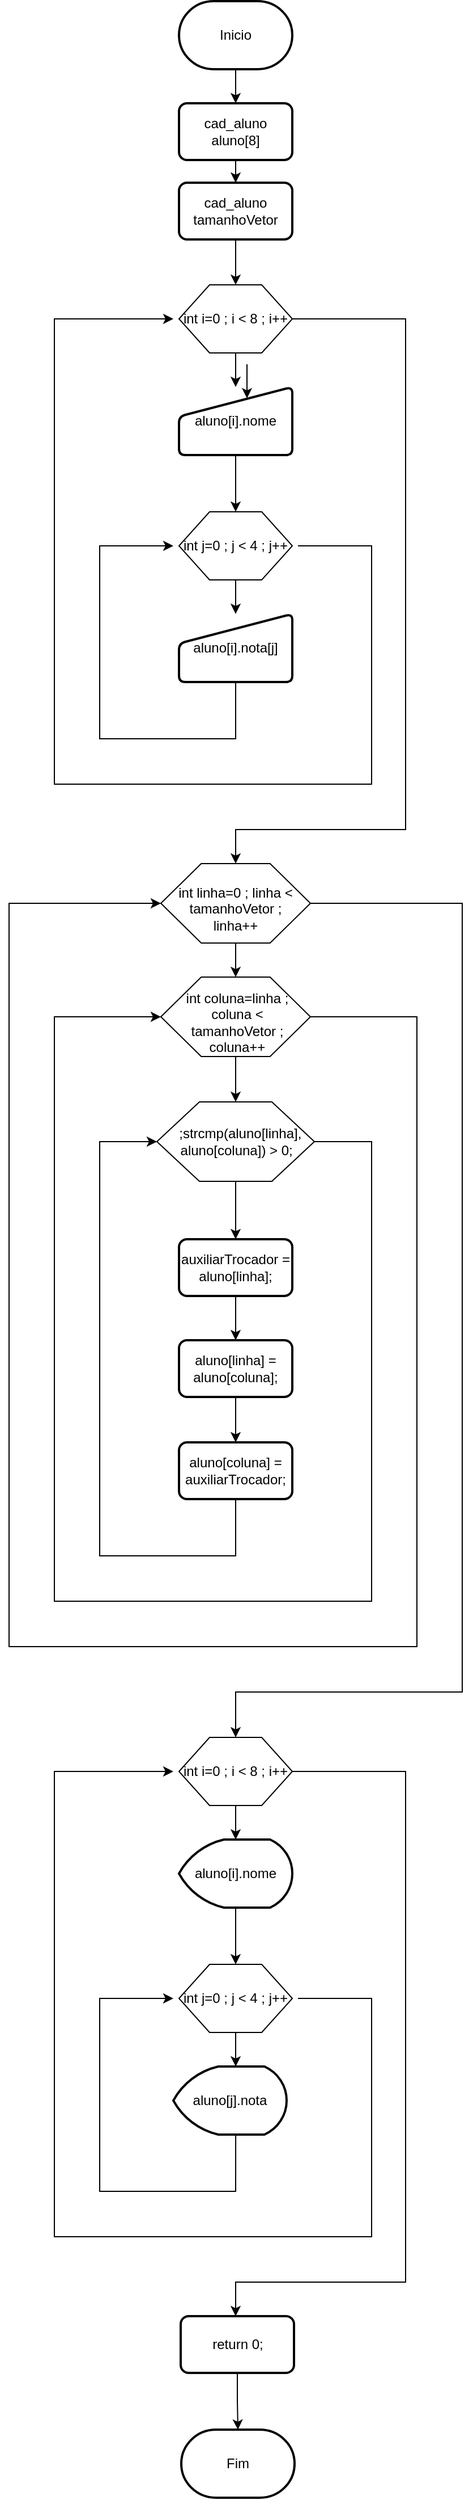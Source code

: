 <mxfile version="21.3.7" type="device">
  <diagram name="Página-1" id="3nsLULByxWEo2vLuav4Y">
    <mxGraphModel dx="558" dy="2150" grid="1" gridSize="10" guides="1" tooltips="1" connect="1" arrows="1" fold="1" page="1" pageScale="1" pageWidth="827" pageHeight="1169" math="0" shadow="0">
      <root>
        <mxCell id="0" />
        <mxCell id="1" parent="0" />
        <mxCell id="IRPDi7WToCUUhQJvq4Na-30" style="edgeStyle=orthogonalEdgeStyle;rounded=0;orthogonalLoop=1;jettySize=auto;html=1;entryX=0.5;entryY=0;entryDx=0;entryDy=0;" edge="1" parent="1" source="IRPDi7WToCUUhQJvq4Na-1" target="IRPDi7WToCUUhQJvq4Na-28">
          <mxGeometry relative="1" as="geometry" />
        </mxCell>
        <mxCell id="IRPDi7WToCUUhQJvq4Na-1" value="Inicio" style="strokeWidth=2;html=1;shape=mxgraph.flowchart.terminator;whiteSpace=wrap;" vertex="1" parent="1">
          <mxGeometry x="350" y="-90" width="100" height="60" as="geometry" />
        </mxCell>
        <mxCell id="IRPDi7WToCUUhQJvq4Na-9" style="edgeStyle=orthogonalEdgeStyle;rounded=0;orthogonalLoop=1;jettySize=auto;html=1;" edge="1" parent="1" source="IRPDi7WToCUUhQJvq4Na-3" target="IRPDi7WToCUUhQJvq4Na-8">
          <mxGeometry relative="1" as="geometry" />
        </mxCell>
        <mxCell id="IRPDi7WToCUUhQJvq4Na-17" style="edgeStyle=orthogonalEdgeStyle;rounded=0;orthogonalLoop=1;jettySize=auto;html=1;" edge="1" parent="1" source="IRPDi7WToCUUhQJvq4Na-3" target="IRPDi7WToCUUhQJvq4Na-19">
          <mxGeometry relative="1" as="geometry">
            <mxPoint x="400" y="680" as="targetPoint" />
            <Array as="points">
              <mxPoint x="550" y="190" />
              <mxPoint x="550" y="640" />
              <mxPoint x="400" y="640" />
            </Array>
          </mxGeometry>
        </mxCell>
        <mxCell id="IRPDi7WToCUUhQJvq4Na-3" value="" style="verticalLabelPosition=bottom;verticalAlign=top;html=1;shape=hexagon;perimeter=hexagonPerimeter2;arcSize=6;size=0.27;" vertex="1" parent="1">
          <mxGeometry x="350" y="160" width="100" height="60" as="geometry" />
        </mxCell>
        <mxCell id="IRPDi7WToCUUhQJvq4Na-5" value="int i=0 ; i &amp;lt; 8 ; i++" style="text;html=1;strokeColor=none;fillColor=none;align=center;verticalAlign=middle;whiteSpace=wrap;rounded=0;" vertex="1" parent="1">
          <mxGeometry x="345" y="175" width="110" height="30" as="geometry" />
        </mxCell>
        <mxCell id="IRPDi7WToCUUhQJvq4Na-14" style="edgeStyle=orthogonalEdgeStyle;rounded=0;orthogonalLoop=1;jettySize=auto;html=1;" edge="1" parent="1" source="IRPDi7WToCUUhQJvq4Na-8" target="IRPDi7WToCUUhQJvq4Na-11">
          <mxGeometry relative="1" as="geometry" />
        </mxCell>
        <mxCell id="IRPDi7WToCUUhQJvq4Na-8" value="aluno[i].nome" style="html=1;strokeWidth=2;shape=manualInput;whiteSpace=wrap;rounded=1;size=26;arcSize=11;" vertex="1" parent="1">
          <mxGeometry x="350" y="250" width="100" height="60" as="geometry" />
        </mxCell>
        <mxCell id="IRPDi7WToCUUhQJvq4Na-10" style="edgeStyle=orthogonalEdgeStyle;rounded=0;orthogonalLoop=1;jettySize=auto;html=1;" edge="1" source="IRPDi7WToCUUhQJvq4Na-11" target="IRPDi7WToCUUhQJvq4Na-13" parent="1">
          <mxGeometry relative="1" as="geometry" />
        </mxCell>
        <mxCell id="IRPDi7WToCUUhQJvq4Na-11" value="" style="verticalLabelPosition=bottom;verticalAlign=top;html=1;shape=hexagon;perimeter=hexagonPerimeter2;arcSize=6;size=0.27;" vertex="1" parent="1">
          <mxGeometry x="350" y="360" width="100" height="60" as="geometry" />
        </mxCell>
        <mxCell id="IRPDi7WToCUUhQJvq4Na-16" style="edgeStyle=orthogonalEdgeStyle;rounded=0;orthogonalLoop=1;jettySize=auto;html=1;entryX=0;entryY=0.5;entryDx=0;entryDy=0;" edge="1" parent="1" source="IRPDi7WToCUUhQJvq4Na-12" target="IRPDi7WToCUUhQJvq4Na-5">
          <mxGeometry relative="1" as="geometry">
            <Array as="points">
              <mxPoint x="520" y="390" />
              <mxPoint x="520" y="600" />
              <mxPoint x="240" y="600" />
              <mxPoint x="240" y="190" />
            </Array>
          </mxGeometry>
        </mxCell>
        <mxCell id="IRPDi7WToCUUhQJvq4Na-12" value="int j=0 ; j &amp;lt; 4 ; j++" style="text;html=1;strokeColor=none;fillColor=none;align=center;verticalAlign=middle;whiteSpace=wrap;rounded=0;" vertex="1" parent="1">
          <mxGeometry x="345" y="375" width="110" height="30" as="geometry" />
        </mxCell>
        <mxCell id="IRPDi7WToCUUhQJvq4Na-15" style="edgeStyle=orthogonalEdgeStyle;rounded=0;orthogonalLoop=1;jettySize=auto;html=1;" edge="1" parent="1" source="IRPDi7WToCUUhQJvq4Na-13" target="IRPDi7WToCUUhQJvq4Na-12">
          <mxGeometry relative="1" as="geometry">
            <Array as="points">
              <mxPoint x="400" y="560" />
              <mxPoint x="280" y="560" />
              <mxPoint x="280" y="390" />
            </Array>
          </mxGeometry>
        </mxCell>
        <mxCell id="IRPDi7WToCUUhQJvq4Na-13" value="aluno[i].nota[j]" style="html=1;strokeWidth=2;shape=manualInput;whiteSpace=wrap;rounded=1;size=26;arcSize=11;" vertex="1" parent="1">
          <mxGeometry x="350" y="450" width="100" height="60" as="geometry" />
        </mxCell>
        <mxCell id="IRPDi7WToCUUhQJvq4Na-26" style="edgeStyle=orthogonalEdgeStyle;rounded=0;orthogonalLoop=1;jettySize=auto;html=1;entryX=0.5;entryY=0;entryDx=0;entryDy=0;" edge="1" parent="1" source="IRPDi7WToCUUhQJvq4Na-19" target="IRPDi7WToCUUhQJvq4Na-23">
          <mxGeometry relative="1" as="geometry" />
        </mxCell>
        <mxCell id="IRPDi7WToCUUhQJvq4Na-46" style="edgeStyle=orthogonalEdgeStyle;rounded=0;orthogonalLoop=1;jettySize=auto;html=1;entryX=0.5;entryY=0;entryDx=0;entryDy=0;" edge="1" parent="1" source="IRPDi7WToCUUhQJvq4Na-19" target="IRPDi7WToCUUhQJvq4Na-59">
          <mxGeometry relative="1" as="geometry">
            <mxPoint x="401" y="1440" as="targetPoint" />
            <Array as="points">
              <mxPoint x="600" y="705" />
              <mxPoint x="600" y="1400" />
              <mxPoint x="400" y="1400" />
            </Array>
          </mxGeometry>
        </mxCell>
        <mxCell id="IRPDi7WToCUUhQJvq4Na-19" value="" style="verticalLabelPosition=bottom;verticalAlign=top;html=1;shape=hexagon;perimeter=hexagonPerimeter2;arcSize=6;size=0.27;" vertex="1" parent="1">
          <mxGeometry x="334" y="670" width="132" height="70" as="geometry" />
        </mxCell>
        <mxCell id="IRPDi7WToCUUhQJvq4Na-20" value="int linha=0 ; linha &amp;lt; tamanhoVetor ; linha++" style="text;html=1;strokeColor=none;fillColor=none;align=center;verticalAlign=middle;whiteSpace=wrap;rounded=0;" vertex="1" parent="1">
          <mxGeometry x="345" y="695" width="110" height="30" as="geometry" />
        </mxCell>
        <mxCell id="IRPDi7WToCUUhQJvq4Na-35" style="edgeStyle=orthogonalEdgeStyle;rounded=0;orthogonalLoop=1;jettySize=auto;html=1;" edge="1" parent="1" source="IRPDi7WToCUUhQJvq4Na-23" target="IRPDi7WToCUUhQJvq4Na-33">
          <mxGeometry relative="1" as="geometry" />
        </mxCell>
        <mxCell id="IRPDi7WToCUUhQJvq4Na-45" style="edgeStyle=orthogonalEdgeStyle;rounded=0;orthogonalLoop=1;jettySize=auto;html=1;entryX=0;entryY=0.5;entryDx=0;entryDy=0;" edge="1" parent="1" source="IRPDi7WToCUUhQJvq4Na-23" target="IRPDi7WToCUUhQJvq4Na-19">
          <mxGeometry relative="1" as="geometry">
            <Array as="points">
              <mxPoint x="560" y="805" />
              <mxPoint x="560" y="1360" />
              <mxPoint x="200" y="1360" />
              <mxPoint x="200" y="705" />
            </Array>
          </mxGeometry>
        </mxCell>
        <mxCell id="IRPDi7WToCUUhQJvq4Na-23" value="" style="verticalLabelPosition=bottom;verticalAlign=top;html=1;shape=hexagon;perimeter=hexagonPerimeter2;arcSize=6;size=0.27;" vertex="1" parent="1">
          <mxGeometry x="334" y="770" width="132" height="70" as="geometry" />
        </mxCell>
        <mxCell id="IRPDi7WToCUUhQJvq4Na-24" value="int coluna=linha ; coluna &amp;lt; tamanhoVetor&amp;nbsp;; coluna++" style="text;html=1;strokeColor=none;fillColor=none;align=center;verticalAlign=middle;whiteSpace=wrap;rounded=0;" vertex="1" parent="1">
          <mxGeometry x="344" y="795" width="115" height="30" as="geometry" />
        </mxCell>
        <mxCell id="IRPDi7WToCUUhQJvq4Na-32" style="edgeStyle=orthogonalEdgeStyle;rounded=0;orthogonalLoop=1;jettySize=auto;html=1;" edge="1" parent="1" source="IRPDi7WToCUUhQJvq4Na-27" target="IRPDi7WToCUUhQJvq4Na-3">
          <mxGeometry relative="1" as="geometry" />
        </mxCell>
        <mxCell id="IRPDi7WToCUUhQJvq4Na-27" value="cad_aluno tamanhoVetor" style="rounded=1;whiteSpace=wrap;html=1;absoluteArcSize=1;arcSize=14;strokeWidth=2;" vertex="1" parent="1">
          <mxGeometry x="350" y="70" width="100" height="50" as="geometry" />
        </mxCell>
        <mxCell id="IRPDi7WToCUUhQJvq4Na-29" style="edgeStyle=orthogonalEdgeStyle;rounded=0;orthogonalLoop=1;jettySize=auto;html=1;entryX=0.5;entryY=0;entryDx=0;entryDy=0;" edge="1" parent="1" source="IRPDi7WToCUUhQJvq4Na-28" target="IRPDi7WToCUUhQJvq4Na-27">
          <mxGeometry relative="1" as="geometry" />
        </mxCell>
        <mxCell id="IRPDi7WToCUUhQJvq4Na-28" value="cad_aluno aluno[8]" style="rounded=1;whiteSpace=wrap;html=1;absoluteArcSize=1;arcSize=14;strokeWidth=2;" vertex="1" parent="1">
          <mxGeometry x="350" width="100" height="50" as="geometry" />
        </mxCell>
        <mxCell id="IRPDi7WToCUUhQJvq4Na-37" style="edgeStyle=orthogonalEdgeStyle;rounded=0;orthogonalLoop=1;jettySize=auto;html=1;" edge="1" parent="1" source="IRPDi7WToCUUhQJvq4Na-33" target="IRPDi7WToCUUhQJvq4Na-36">
          <mxGeometry relative="1" as="geometry" />
        </mxCell>
        <mxCell id="IRPDi7WToCUUhQJvq4Na-44" style="edgeStyle=orthogonalEdgeStyle;rounded=0;orthogonalLoop=1;jettySize=auto;html=1;entryX=0;entryY=0.5;entryDx=0;entryDy=0;" edge="1" parent="1" source="IRPDi7WToCUUhQJvq4Na-33" target="IRPDi7WToCUUhQJvq4Na-23">
          <mxGeometry relative="1" as="geometry">
            <Array as="points">
              <mxPoint x="520" y="915" />
              <mxPoint x="520" y="1320" />
              <mxPoint x="240" y="1320" />
              <mxPoint x="240" y="805" />
            </Array>
          </mxGeometry>
        </mxCell>
        <mxCell id="IRPDi7WToCUUhQJvq4Na-33" value="" style="verticalLabelPosition=bottom;verticalAlign=top;html=1;shape=hexagon;perimeter=hexagonPerimeter2;arcSize=6;size=0.27;" vertex="1" parent="1">
          <mxGeometry x="330.5" y="880" width="139" height="70" as="geometry" />
        </mxCell>
        <mxCell id="IRPDi7WToCUUhQJvq4Na-34" value="&amp;nbsp;;strcmp(aluno[linha], aluno[coluna]) &amp;gt; 0;&amp;nbsp;" style="text;html=1;strokeColor=none;fillColor=none;align=center;verticalAlign=middle;whiteSpace=wrap;rounded=0;" vertex="1" parent="1">
          <mxGeometry x="344.5" y="900" width="115" height="30" as="geometry" />
        </mxCell>
        <mxCell id="IRPDi7WToCUUhQJvq4Na-39" value="" style="edgeStyle=orthogonalEdgeStyle;rounded=0;orthogonalLoop=1;jettySize=auto;html=1;" edge="1" parent="1" source="IRPDi7WToCUUhQJvq4Na-36" target="IRPDi7WToCUUhQJvq4Na-38">
          <mxGeometry relative="1" as="geometry" />
        </mxCell>
        <mxCell id="IRPDi7WToCUUhQJvq4Na-36" value="auxiliarTrocador = aluno[linha];" style="rounded=1;whiteSpace=wrap;html=1;absoluteArcSize=1;arcSize=14;strokeWidth=2;" vertex="1" parent="1">
          <mxGeometry x="350" y="1001" width="100" height="50" as="geometry" />
        </mxCell>
        <mxCell id="IRPDi7WToCUUhQJvq4Na-41" value="" style="edgeStyle=orthogonalEdgeStyle;rounded=0;orthogonalLoop=1;jettySize=auto;html=1;" edge="1" parent="1" source="IRPDi7WToCUUhQJvq4Na-38" target="IRPDi7WToCUUhQJvq4Na-40">
          <mxGeometry relative="1" as="geometry" />
        </mxCell>
        <mxCell id="IRPDi7WToCUUhQJvq4Na-38" value="aluno[linha] = aluno[coluna];" style="rounded=1;whiteSpace=wrap;html=1;absoluteArcSize=1;arcSize=14;strokeWidth=2;" vertex="1" parent="1">
          <mxGeometry x="350" y="1090" width="100" height="50" as="geometry" />
        </mxCell>
        <mxCell id="IRPDi7WToCUUhQJvq4Na-42" style="edgeStyle=orthogonalEdgeStyle;rounded=0;orthogonalLoop=1;jettySize=auto;html=1;entryX=0;entryY=0.5;entryDx=0;entryDy=0;" edge="1" parent="1" source="IRPDi7WToCUUhQJvq4Na-40" target="IRPDi7WToCUUhQJvq4Na-33">
          <mxGeometry relative="1" as="geometry">
            <Array as="points">
              <mxPoint x="400" y="1280" />
              <mxPoint x="280" y="1280" />
              <mxPoint x="280" y="915" />
            </Array>
          </mxGeometry>
        </mxCell>
        <mxCell id="IRPDi7WToCUUhQJvq4Na-40" value="aluno[coluna] = auxiliarTrocador;" style="rounded=1;whiteSpace=wrap;html=1;absoluteArcSize=1;arcSize=14;strokeWidth=2;" vertex="1" parent="1">
          <mxGeometry x="350" y="1180" width="100" height="50" as="geometry" />
        </mxCell>
        <mxCell id="IRPDi7WToCUUhQJvq4Na-47" style="edgeStyle=orthogonalEdgeStyle;rounded=0;orthogonalLoop=1;jettySize=auto;html=1;" edge="1" parent="1">
          <mxGeometry relative="1" as="geometry">
            <mxPoint x="410" y="230" as="sourcePoint" />
            <mxPoint x="410" y="260" as="targetPoint" />
          </mxGeometry>
        </mxCell>
        <mxCell id="IRPDi7WToCUUhQJvq4Na-58" style="edgeStyle=orthogonalEdgeStyle;rounded=0;orthogonalLoop=1;jettySize=auto;html=1;" edge="1" source="IRPDi7WToCUUhQJvq4Na-59" parent="1">
          <mxGeometry relative="1" as="geometry">
            <mxPoint x="400" y="1950" as="targetPoint" />
            <Array as="points">
              <mxPoint x="550" y="1470" />
              <mxPoint x="550" y="1920" />
              <mxPoint x="400" y="1920" />
            </Array>
          </mxGeometry>
        </mxCell>
        <mxCell id="IRPDi7WToCUUhQJvq4Na-71" style="edgeStyle=orthogonalEdgeStyle;rounded=0;orthogonalLoop=1;jettySize=auto;html=1;entryX=0.5;entryY=0;entryDx=0;entryDy=0;entryPerimeter=0;" edge="1" parent="1" source="IRPDi7WToCUUhQJvq4Na-59" target="IRPDi7WToCUUhQJvq4Na-70">
          <mxGeometry relative="1" as="geometry" />
        </mxCell>
        <mxCell id="IRPDi7WToCUUhQJvq4Na-59" value="" style="verticalLabelPosition=bottom;verticalAlign=top;html=1;shape=hexagon;perimeter=hexagonPerimeter2;arcSize=6;size=0.27;" vertex="1" parent="1">
          <mxGeometry x="350" y="1440" width="100" height="60" as="geometry" />
        </mxCell>
        <mxCell id="IRPDi7WToCUUhQJvq4Na-60" value="int i=0 ; i &amp;lt; 8 ; i++" style="text;html=1;strokeColor=none;fillColor=none;align=center;verticalAlign=middle;whiteSpace=wrap;rounded=0;" vertex="1" parent="1">
          <mxGeometry x="345" y="1455" width="110" height="30" as="geometry" />
        </mxCell>
        <mxCell id="IRPDi7WToCUUhQJvq4Na-63" style="edgeStyle=orthogonalEdgeStyle;rounded=0;orthogonalLoop=1;jettySize=auto;html=1;" edge="1" source="IRPDi7WToCUUhQJvq4Na-64" parent="1">
          <mxGeometry relative="1" as="geometry">
            <mxPoint x="400.048" y="1730" as="targetPoint" />
          </mxGeometry>
        </mxCell>
        <mxCell id="IRPDi7WToCUUhQJvq4Na-64" value="" style="verticalLabelPosition=bottom;verticalAlign=top;html=1;shape=hexagon;perimeter=hexagonPerimeter2;arcSize=6;size=0.27;" vertex="1" parent="1">
          <mxGeometry x="350" y="1640" width="100" height="60" as="geometry" />
        </mxCell>
        <mxCell id="IRPDi7WToCUUhQJvq4Na-65" style="edgeStyle=orthogonalEdgeStyle;rounded=0;orthogonalLoop=1;jettySize=auto;html=1;entryX=0;entryY=0.5;entryDx=0;entryDy=0;" edge="1" source="IRPDi7WToCUUhQJvq4Na-66" target="IRPDi7WToCUUhQJvq4Na-60" parent="1">
          <mxGeometry relative="1" as="geometry">
            <Array as="points">
              <mxPoint x="520" y="1670" />
              <mxPoint x="520" y="1880" />
              <mxPoint x="240" y="1880" />
              <mxPoint x="240" y="1470" />
            </Array>
          </mxGeometry>
        </mxCell>
        <mxCell id="IRPDi7WToCUUhQJvq4Na-66" value="int j=0 ; j &amp;lt; 4 ; j++" style="text;html=1;strokeColor=none;fillColor=none;align=center;verticalAlign=middle;whiteSpace=wrap;rounded=0;" vertex="1" parent="1">
          <mxGeometry x="345" y="1655" width="110" height="30" as="geometry" />
        </mxCell>
        <mxCell id="IRPDi7WToCUUhQJvq4Na-67" style="edgeStyle=orthogonalEdgeStyle;rounded=0;orthogonalLoop=1;jettySize=auto;html=1;" edge="1" target="IRPDi7WToCUUhQJvq4Na-66" parent="1">
          <mxGeometry relative="1" as="geometry">
            <mxPoint x="400.048" y="1790" as="sourcePoint" />
            <Array as="points">
              <mxPoint x="400" y="1840" />
              <mxPoint x="280" y="1840" />
              <mxPoint x="280" y="1670" />
            </Array>
          </mxGeometry>
        </mxCell>
        <mxCell id="IRPDi7WToCUUhQJvq4Na-72" style="edgeStyle=orthogonalEdgeStyle;rounded=0;orthogonalLoop=1;jettySize=auto;html=1;entryX=0.5;entryY=0;entryDx=0;entryDy=0;" edge="1" parent="1" source="IRPDi7WToCUUhQJvq4Na-70" target="IRPDi7WToCUUhQJvq4Na-64">
          <mxGeometry relative="1" as="geometry" />
        </mxCell>
        <mxCell id="IRPDi7WToCUUhQJvq4Na-70" value="aluno[i].nome" style="strokeWidth=2;html=1;shape=mxgraph.flowchart.display;whiteSpace=wrap;" vertex="1" parent="1">
          <mxGeometry x="350" y="1530" width="100" height="60" as="geometry" />
        </mxCell>
        <mxCell id="IRPDi7WToCUUhQJvq4Na-75" value="aluno[j].nota" style="strokeWidth=2;html=1;shape=mxgraph.flowchart.display;whiteSpace=wrap;" vertex="1" parent="1">
          <mxGeometry x="345" y="1730" width="100" height="60" as="geometry" />
        </mxCell>
        <mxCell id="IRPDi7WToCUUhQJvq4Na-76" value="Fim" style="strokeWidth=2;html=1;shape=mxgraph.flowchart.terminator;whiteSpace=wrap;" vertex="1" parent="1">
          <mxGeometry x="352" y="2050" width="100" height="60" as="geometry" />
        </mxCell>
        <mxCell id="IRPDi7WToCUUhQJvq4Na-78" style="edgeStyle=orthogonalEdgeStyle;rounded=0;orthogonalLoop=1;jettySize=auto;html=1;" edge="1" parent="1" source="IRPDi7WToCUUhQJvq4Na-77" target="IRPDi7WToCUUhQJvq4Na-76">
          <mxGeometry relative="1" as="geometry" />
        </mxCell>
        <mxCell id="IRPDi7WToCUUhQJvq4Na-77" value="return 0;" style="rounded=1;whiteSpace=wrap;html=1;absoluteArcSize=1;arcSize=14;strokeWidth=2;" vertex="1" parent="1">
          <mxGeometry x="351.5" y="1950" width="100" height="50" as="geometry" />
        </mxCell>
      </root>
    </mxGraphModel>
  </diagram>
</mxfile>
